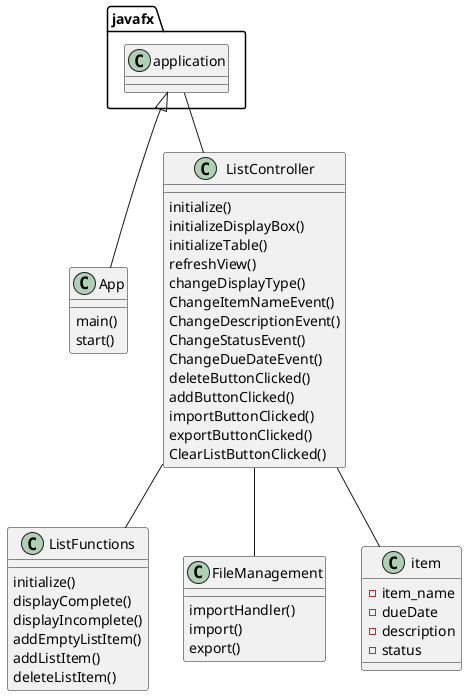 @startuml
class App {
main()
start()
}
class ListController {

initialize()
initializeDisplayBox()
initializeTable()
refreshView()
changeDisplayType()
ChangeItemNameEvent()
ChangeDescriptionEvent()
ChangeStatusEvent()
ChangeDueDateEvent()
deleteButtonClicked()
addButtonClicked()
importButtonClicked()
exportButtonClicked()
ClearListButtonClicked()




}
Class ListFunctions {
initialize()
displayComplete()
displayIncomplete()
addEmptyListItem()
addListItem()
deleteListItem()
}

Class FileManagement {
importHandler()
import()
export()
}


Class item{
-item_name
-dueDate
-description
-status
}

javafx.application <|-- App
javafx.application -- ListController
ListController -- ListFunctions
ListController -- item
ListController -- FileManagement
@enduml